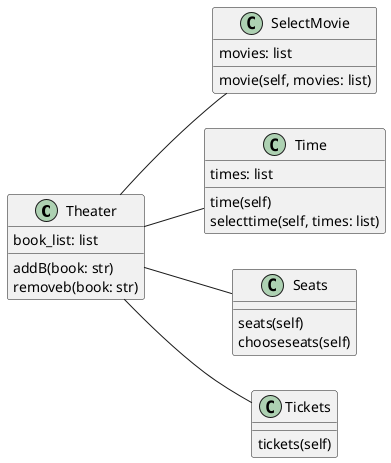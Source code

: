 @startuml
left to right direction

class Theater{
book_list: list
addB(book: str)
removeb(book: str)
}

class SelectMovie{
movies: list
movie(self, movies: list)
}

class Time{
times: list
time(self)
selecttime(self, times: list)
}

class Seats{
seats(self)
chooseseats(self)
}

class Tickets{
tickets(self)
}

Theater -- Seats
Theater -- Tickets
Theater -- SelectMovie
Theater -- Time

@enduml
